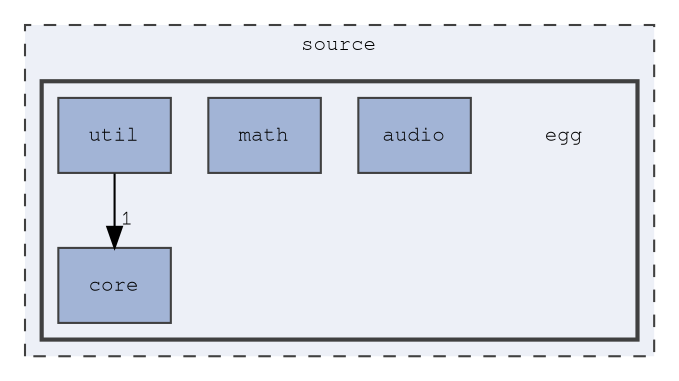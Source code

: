digraph "source/egg"
{
 // LATEX_PDF_SIZE
  edge [fontname="FreeMono",fontsize="10",labelfontname="FreeMono",labelfontsize="10"];
  node [fontname="FreeMono",fontsize="10",shape=record];
  compound=true
  subgraph clusterdir_b2f33c71d4aa5e7af42a1ca61ff5af1b {
    graph [ bgcolor="#edf0f7", pencolor="grey25", style="filled,dashed,", label="source", fontname="FreeMono", fontsize="10", URL="dir_b2f33c71d4aa5e7af42a1ca61ff5af1b.html"]
  subgraph clusterdir_dfa3dd376ef284b4fe91688c4c5b67ec {
    graph [ bgcolor="#edf0f7", pencolor="grey25", style="filled,bold,", label="", fontname="FreeMono", fontsize="10", URL="dir_dfa3dd376ef284b4fe91688c4c5b67ec.html"]
    dir_dfa3dd376ef284b4fe91688c4c5b67ec [shape=plaintext, label="egg"];
  dir_af060690d8ae23a15d4e6a45e8eeb08e [shape=box, label="audio", style="filled,", fillcolor="#a2b4d6", color="grey25", URL="dir_af060690d8ae23a15d4e6a45e8eeb08e.html"];
  dir_6b5970774031d87b0089cc8f859b8439 [shape=box, label="core", style="filled,", fillcolor="#a2b4d6", color="grey25", URL="dir_6b5970774031d87b0089cc8f859b8439.html"];
  dir_e4ca30498960a0cd3b65eeab0e5429aa [shape=box, label="math", style="filled,", fillcolor="#a2b4d6", color="grey25", URL="dir_e4ca30498960a0cd3b65eeab0e5429aa.html"];
  dir_318446f512858a556f477d31fe0f33fa [shape=box, label="util", style="filled,", fillcolor="#a2b4d6", color="grey25", URL="dir_318446f512858a556f477d31fe0f33fa.html"];
  }
  }
  dir_318446f512858a556f477d31fe0f33fa->dir_6b5970774031d87b0089cc8f859b8439 [headlabel="1", labeldistance=1.5 headhref="dir_000022_000001.html"];
}
